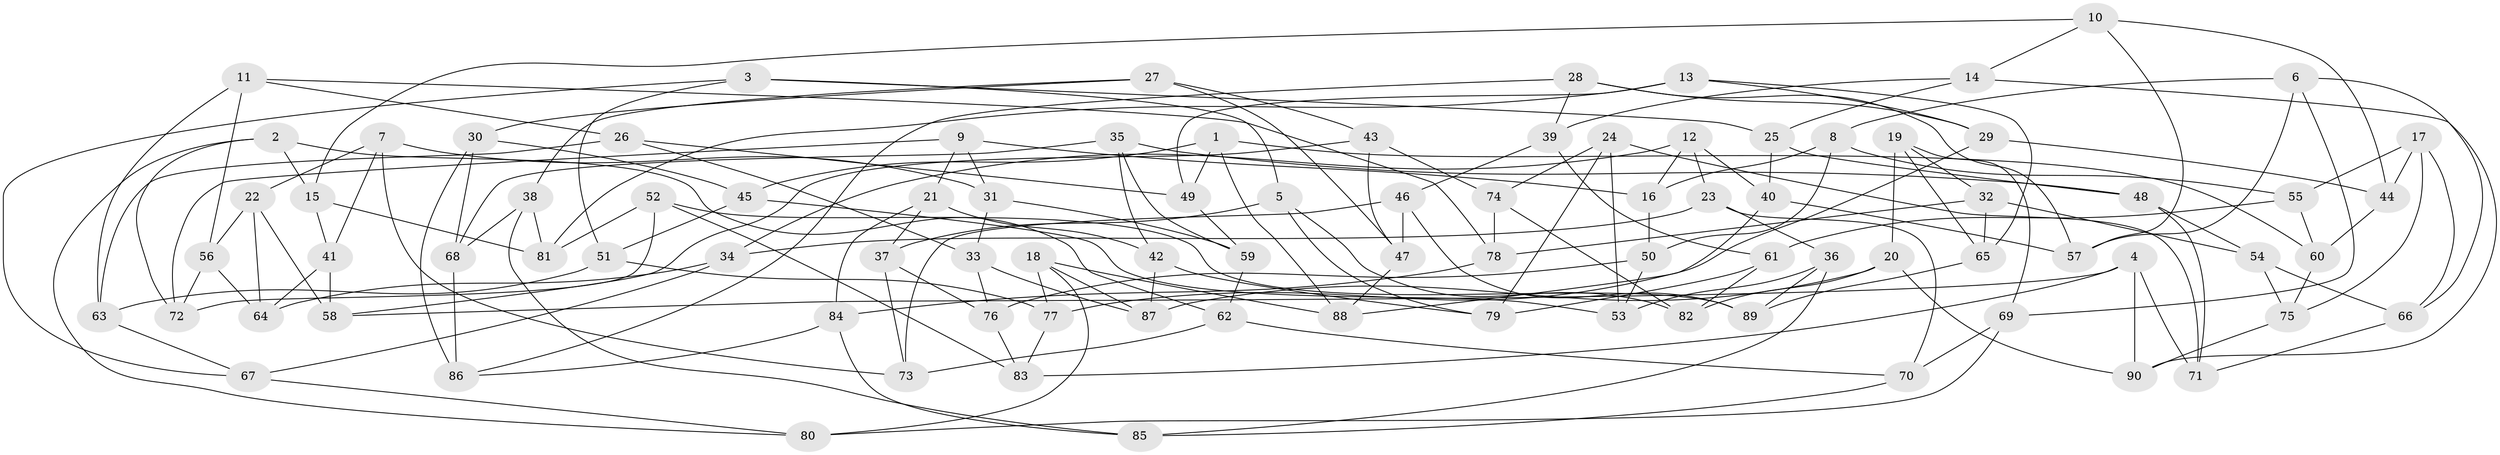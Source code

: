 // coarse degree distribution, {4: 0.375, 6: 0.5178571428571429, 5: 0.08928571428571429, 3: 0.017857142857142856}
// Generated by graph-tools (version 1.1) at 2025/42/03/06/25 10:42:17]
// undirected, 90 vertices, 180 edges
graph export_dot {
graph [start="1"]
  node [color=gray90,style=filled];
  1;
  2;
  3;
  4;
  5;
  6;
  7;
  8;
  9;
  10;
  11;
  12;
  13;
  14;
  15;
  16;
  17;
  18;
  19;
  20;
  21;
  22;
  23;
  24;
  25;
  26;
  27;
  28;
  29;
  30;
  31;
  32;
  33;
  34;
  35;
  36;
  37;
  38;
  39;
  40;
  41;
  42;
  43;
  44;
  45;
  46;
  47;
  48;
  49;
  50;
  51;
  52;
  53;
  54;
  55;
  56;
  57;
  58;
  59;
  60;
  61;
  62;
  63;
  64;
  65;
  66;
  67;
  68;
  69;
  70;
  71;
  72;
  73;
  74;
  75;
  76;
  77;
  78;
  79;
  80;
  81;
  82;
  83;
  84;
  85;
  86;
  87;
  88;
  89;
  90;
  1 -- 45;
  1 -- 88;
  1 -- 49;
  1 -- 60;
  2 -- 72;
  2 -- 62;
  2 -- 15;
  2 -- 80;
  3 -- 51;
  3 -- 25;
  3 -- 5;
  3 -- 67;
  4 -- 71;
  4 -- 58;
  4 -- 83;
  4 -- 90;
  5 -- 82;
  5 -- 37;
  5 -- 79;
  6 -- 57;
  6 -- 66;
  6 -- 8;
  6 -- 69;
  7 -- 41;
  7 -- 22;
  7 -- 73;
  7 -- 31;
  8 -- 16;
  8 -- 50;
  8 -- 55;
  9 -- 16;
  9 -- 21;
  9 -- 31;
  9 -- 72;
  10 -- 57;
  10 -- 15;
  10 -- 14;
  10 -- 44;
  11 -- 26;
  11 -- 78;
  11 -- 56;
  11 -- 63;
  12 -- 34;
  12 -- 16;
  12 -- 40;
  12 -- 23;
  13 -- 65;
  13 -- 49;
  13 -- 29;
  13 -- 81;
  14 -- 90;
  14 -- 39;
  14 -- 25;
  15 -- 81;
  15 -- 41;
  16 -- 50;
  17 -- 55;
  17 -- 44;
  17 -- 66;
  17 -- 75;
  18 -- 87;
  18 -- 80;
  18 -- 77;
  18 -- 88;
  19 -- 69;
  19 -- 32;
  19 -- 65;
  19 -- 20;
  20 -- 82;
  20 -- 90;
  20 -- 87;
  21 -- 84;
  21 -- 37;
  21 -- 42;
  22 -- 56;
  22 -- 64;
  22 -- 58;
  23 -- 70;
  23 -- 36;
  23 -- 34;
  24 -- 71;
  24 -- 53;
  24 -- 79;
  24 -- 74;
  25 -- 40;
  25 -- 48;
  26 -- 33;
  26 -- 49;
  26 -- 63;
  27 -- 38;
  27 -- 47;
  27 -- 30;
  27 -- 43;
  28 -- 29;
  28 -- 57;
  28 -- 86;
  28 -- 39;
  29 -- 77;
  29 -- 44;
  30 -- 68;
  30 -- 86;
  30 -- 45;
  31 -- 59;
  31 -- 33;
  32 -- 78;
  32 -- 65;
  32 -- 54;
  33 -- 87;
  33 -- 76;
  34 -- 67;
  34 -- 64;
  35 -- 48;
  35 -- 42;
  35 -- 59;
  35 -- 68;
  36 -- 85;
  36 -- 53;
  36 -- 89;
  37 -- 73;
  37 -- 76;
  38 -- 85;
  38 -- 81;
  38 -- 68;
  39 -- 46;
  39 -- 61;
  40 -- 57;
  40 -- 88;
  41 -- 64;
  41 -- 58;
  42 -- 79;
  42 -- 87;
  43 -- 58;
  43 -- 74;
  43 -- 47;
  44 -- 60;
  45 -- 53;
  45 -- 51;
  46 -- 89;
  46 -- 47;
  46 -- 73;
  47 -- 88;
  48 -- 54;
  48 -- 71;
  49 -- 59;
  50 -- 76;
  50 -- 53;
  51 -- 77;
  51 -- 63;
  52 -- 83;
  52 -- 72;
  52 -- 81;
  52 -- 89;
  54 -- 66;
  54 -- 75;
  55 -- 60;
  55 -- 61;
  56 -- 64;
  56 -- 72;
  59 -- 62;
  60 -- 75;
  61 -- 82;
  61 -- 79;
  62 -- 73;
  62 -- 70;
  63 -- 67;
  65 -- 89;
  66 -- 71;
  67 -- 80;
  68 -- 86;
  69 -- 70;
  69 -- 80;
  70 -- 85;
  74 -- 82;
  74 -- 78;
  75 -- 90;
  76 -- 83;
  77 -- 83;
  78 -- 84;
  84 -- 85;
  84 -- 86;
}
